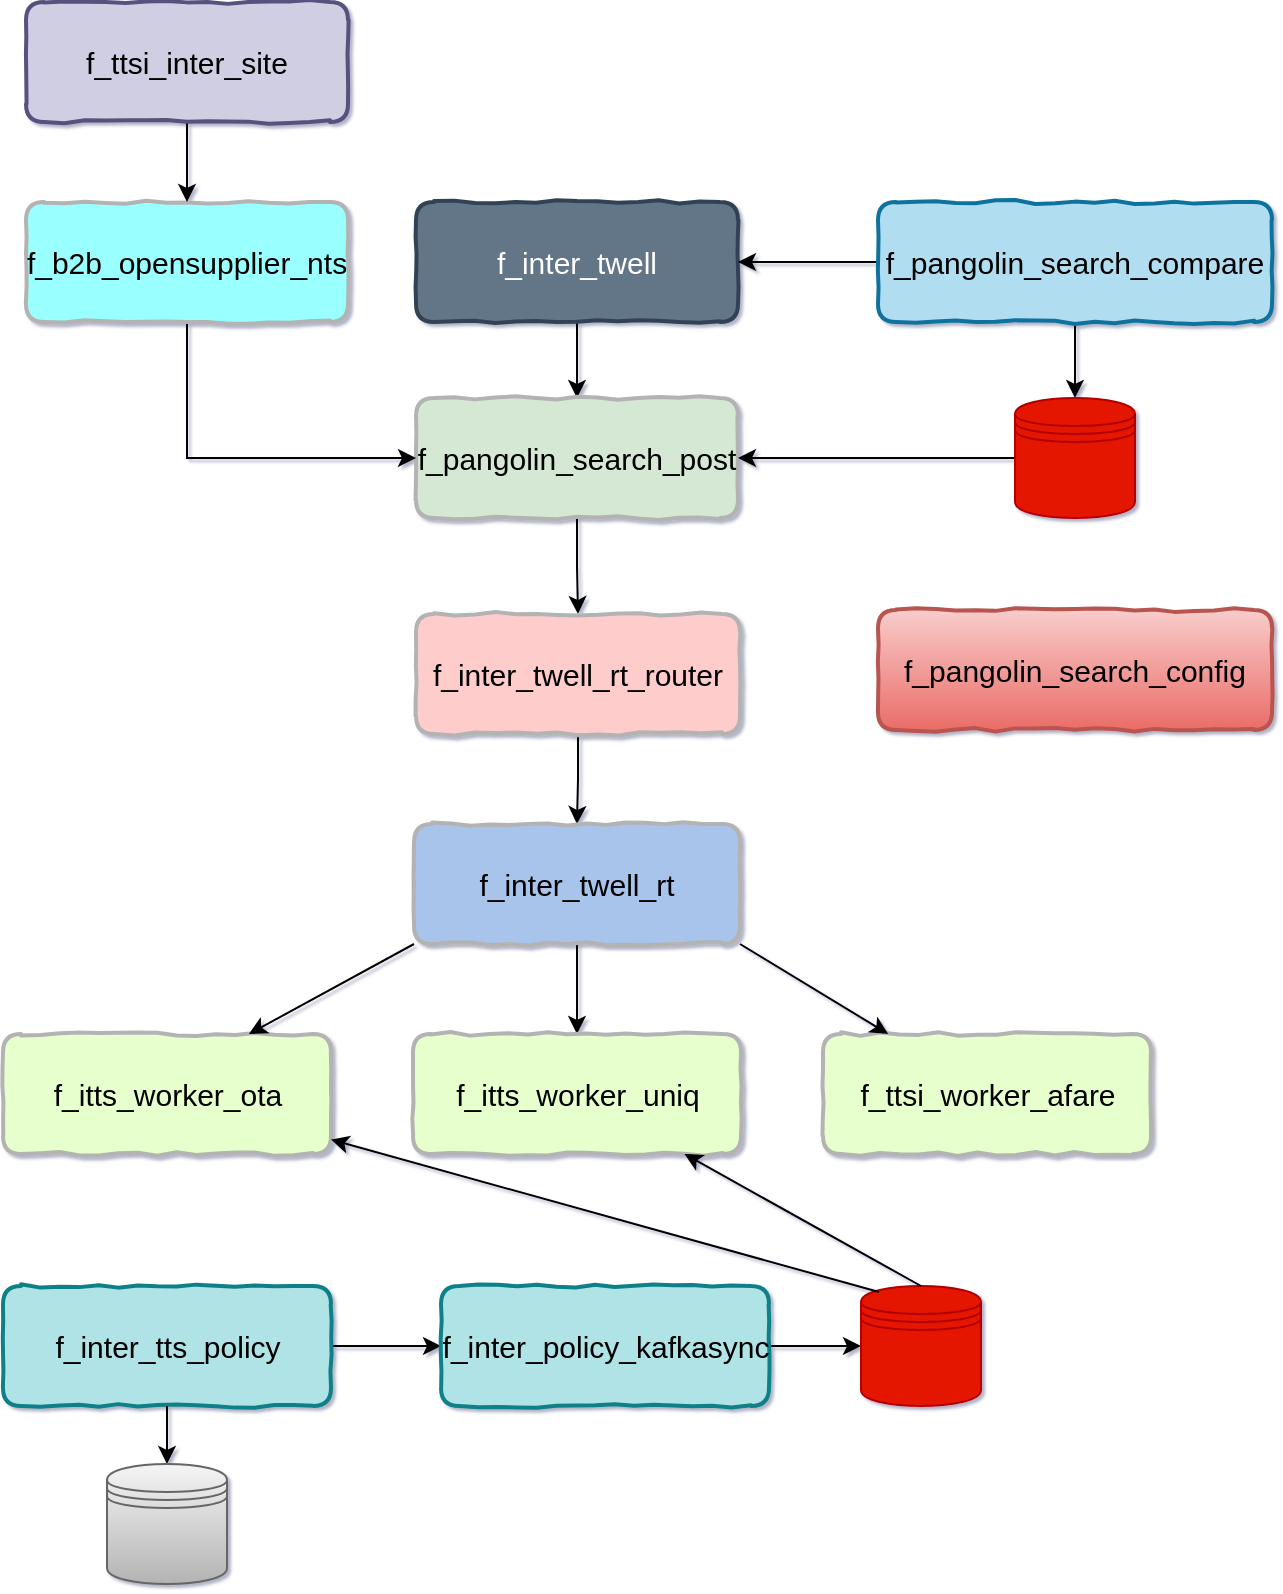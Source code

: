 <mxfile version="20.8.1" type="github">
  <diagram id="yWwvPQ7X9PmBNxhYb26-" name="第 1 页">
    <mxGraphModel dx="1026" dy="595" grid="0" gridSize="10" guides="1" tooltips="1" connect="1" arrows="1" fold="1" page="1" pageScale="1" pageWidth="1169" pageHeight="827" math="0" shadow="1">
      <root>
        <mxCell id="0" />
        <mxCell id="1" parent="0" />
        <mxCell id="oOg--kped5uBWsJNJ3zZ-2" style="edgeStyle=orthogonalEdgeStyle;rounded=0;orthogonalLoop=1;jettySize=auto;html=1;entryX=0.5;entryY=0;entryDx=0;entryDy=0;" edge="1" parent="1" source="_Fqwc9NIt0zZCDV-KgZk-3" target="_Fqwc9NIt0zZCDV-KgZk-4">
          <mxGeometry relative="1" as="geometry" />
        </mxCell>
        <mxCell id="_Fqwc9NIt0zZCDV-KgZk-3" value="f_inter_twell" style="whiteSpace=wrap;html=1;rounded=1;comic=1;strokeColor=#314354;strokeWidth=2;fontFamily=Helvetica;fontSize=15;fontColor=#ffffff;fillColor=#647687;" parent="1" vertex="1">
          <mxGeometry x="436" y="136" width="161" height="60" as="geometry" />
        </mxCell>
        <mxCell id="oOg--kped5uBWsJNJ3zZ-3" style="edgeStyle=orthogonalEdgeStyle;rounded=0;orthogonalLoop=1;jettySize=auto;html=1;entryX=0.5;entryY=0;entryDx=0;entryDy=0;fontSize=11;" edge="1" parent="1" source="_Fqwc9NIt0zZCDV-KgZk-4" target="_Fqwc9NIt0zZCDV-KgZk-5">
          <mxGeometry relative="1" as="geometry" />
        </mxCell>
        <mxCell id="_Fqwc9NIt0zZCDV-KgZk-4" value="f_pangolin_search_post" style="whiteSpace=wrap;html=1;rounded=1;comic=1;strokeColor=#B3B3B3;strokeWidth=2;fontFamily=Helvetica;fontSize=15;fontColor=default;fillColor=#D5E8D4;" parent="1" vertex="1">
          <mxGeometry x="436" y="234" width="161" height="60" as="geometry" />
        </mxCell>
        <mxCell id="oOg--kped5uBWsJNJ3zZ-5" style="edgeStyle=orthogonalEdgeStyle;rounded=0;orthogonalLoop=1;jettySize=auto;html=1;entryX=0.5;entryY=0;entryDx=0;entryDy=0;fontSize=11;" edge="1" parent="1" source="_Fqwc9NIt0zZCDV-KgZk-5" target="_Fqwc9NIt0zZCDV-KgZk-8">
          <mxGeometry relative="1" as="geometry" />
        </mxCell>
        <mxCell id="_Fqwc9NIt0zZCDV-KgZk-5" value="f_inter_twell_rt_router" style="whiteSpace=wrap;html=1;rounded=1;comic=1;strokeColor=#B3B3B3;strokeWidth=2;fontFamily=Helvetica;fontSize=15;fontColor=default;fillColor=#FFCCCC;" parent="1" vertex="1">
          <mxGeometry x="436" y="342" width="162" height="60" as="geometry" />
        </mxCell>
        <mxCell id="oOg--kped5uBWsJNJ3zZ-6" value="" style="edgeStyle=orthogonalEdgeStyle;rounded=0;orthogonalLoop=1;jettySize=auto;html=1;fontSize=11;" edge="1" parent="1" source="_Fqwc9NIt0zZCDV-KgZk-8" target="_Fqwc9NIt0zZCDV-KgZk-11">
          <mxGeometry relative="1" as="geometry" />
        </mxCell>
        <mxCell id="_Fqwc9NIt0zZCDV-KgZk-8" value="f_inter_twell_rt" style="whiteSpace=wrap;html=1;rounded=1;comic=1;strokeColor=#B3B3B3;strokeWidth=2;fontFamily=Helvetica;fontSize=15;fontColor=default;fillColor=#A9C4EB;" parent="1" vertex="1">
          <mxGeometry x="435" y="447" width="163" height="60" as="geometry" />
        </mxCell>
        <mxCell id="_Fqwc9NIt0zZCDV-KgZk-11" value="f_itts_worker_uniq" style="whiteSpace=wrap;html=1;rounded=1;comic=1;strokeColor=#B3B3B3;strokeWidth=2;fontFamily=Helvetica;fontSize=15;fontColor=default;fillColor=#E6FFCC;" parent="1" vertex="1">
          <mxGeometry x="434.5" y="552" width="164" height="60" as="geometry" />
        </mxCell>
        <mxCell id="oOg--kped5uBWsJNJ3zZ-7" value="f_itts_worker_ota" style="whiteSpace=wrap;html=1;rounded=1;comic=1;strokeColor=#B3B3B3;strokeWidth=2;fontFamily=Helvetica;fontSize=15;fontColor=default;fillColor=#E6FFCC;" vertex="1" parent="1">
          <mxGeometry x="229.5" y="552" width="164" height="60" as="geometry" />
        </mxCell>
        <mxCell id="oOg--kped5uBWsJNJ3zZ-8" value="f_ttsi_worker_afare" style="whiteSpace=wrap;html=1;rounded=1;comic=1;strokeColor=#B3B3B3;strokeWidth=2;fontFamily=Helvetica;fontSize=15;fontColor=default;fillColor=#E6FFCC;" vertex="1" parent="1">
          <mxGeometry x="639.5" y="552" width="164" height="60" as="geometry" />
        </mxCell>
        <mxCell id="oOg--kped5uBWsJNJ3zZ-9" value="" style="endArrow=classic;html=1;rounded=0;fontSize=11;entryX=0.75;entryY=0;entryDx=0;entryDy=0;exitX=0;exitY=1;exitDx=0;exitDy=0;" edge="1" parent="1" source="_Fqwc9NIt0zZCDV-KgZk-8" target="oOg--kped5uBWsJNJ3zZ-7">
          <mxGeometry width="50" height="50" relative="1" as="geometry">
            <mxPoint x="374" y="629" as="sourcePoint" />
            <mxPoint x="420" y="576" as="targetPoint" />
          </mxGeometry>
        </mxCell>
        <mxCell id="oOg--kped5uBWsJNJ3zZ-11" value="" style="endArrow=classic;html=1;rounded=0;fontSize=11;exitX=1;exitY=1;exitDx=0;exitDy=0;" edge="1" parent="1" source="_Fqwc9NIt0zZCDV-KgZk-8" target="oOg--kped5uBWsJNJ3zZ-8">
          <mxGeometry width="50" height="50" relative="1" as="geometry">
            <mxPoint x="482" y="622" as="sourcePoint" />
            <mxPoint x="532" y="572" as="targetPoint" />
          </mxGeometry>
        </mxCell>
        <mxCell id="oOg--kped5uBWsJNJ3zZ-16" style="edgeStyle=orthogonalEdgeStyle;rounded=0;orthogonalLoop=1;jettySize=auto;html=1;fontSize=11;entryX=0;entryY=0.5;entryDx=0;entryDy=0;exitX=0.5;exitY=1;exitDx=0;exitDy=0;" edge="1" parent="1" source="oOg--kped5uBWsJNJ3zZ-12" target="_Fqwc9NIt0zZCDV-KgZk-4">
          <mxGeometry relative="1" as="geometry">
            <mxPoint x="365" y="300" as="targetPoint" />
          </mxGeometry>
        </mxCell>
        <mxCell id="oOg--kped5uBWsJNJ3zZ-12" value="f_b2b_opensupplier_nts" style="whiteSpace=wrap;html=1;rounded=1;comic=1;strokeColor=#B3B3B3;strokeWidth=2;fontFamily=Helvetica;fontSize=15;fontColor=default;fillColor=#99FFFF;" vertex="1" parent="1">
          <mxGeometry x="241" y="136" width="161" height="60" as="geometry" />
        </mxCell>
        <mxCell id="oOg--kped5uBWsJNJ3zZ-17" value="" style="edgeStyle=orthogonalEdgeStyle;rounded=0;orthogonalLoop=1;jettySize=auto;html=1;fontSize=11;" edge="1" parent="1" source="oOg--kped5uBWsJNJ3zZ-13" target="oOg--kped5uBWsJNJ3zZ-12">
          <mxGeometry relative="1" as="geometry" />
        </mxCell>
        <mxCell id="oOg--kped5uBWsJNJ3zZ-13" value="f_ttsi_inter_site" style="whiteSpace=wrap;html=1;rounded=1;comic=1;strokeColor=#56517e;strokeWidth=2;fontFamily=Helvetica;fontSize=15;fillColor=#d0cee2;" vertex="1" parent="1">
          <mxGeometry x="241" y="36" width="161" height="60" as="geometry" />
        </mxCell>
        <mxCell id="oOg--kped5uBWsJNJ3zZ-22" style="edgeStyle=orthogonalEdgeStyle;rounded=0;orthogonalLoop=1;jettySize=auto;html=1;entryX=0;entryY=0.5;entryDx=0;entryDy=0;fontSize=11;" edge="1" parent="1" source="oOg--kped5uBWsJNJ3zZ-18" target="oOg--kped5uBWsJNJ3zZ-21">
          <mxGeometry relative="1" as="geometry" />
        </mxCell>
        <mxCell id="oOg--kped5uBWsJNJ3zZ-18" value="f_inter_tts_policy" style="whiteSpace=wrap;html=1;rounded=1;comic=1;strokeColor=#0e8088;strokeWidth=2;fontFamily=Helvetica;fontSize=15;fillColor=#b0e3e6;" vertex="1" parent="1">
          <mxGeometry x="229.5" y="678" width="164" height="60" as="geometry" />
        </mxCell>
        <mxCell id="oOg--kped5uBWsJNJ3zZ-35" value="" style="edgeStyle=orthogonalEdgeStyle;rounded=0;orthogonalLoop=1;jettySize=auto;html=1;fontSize=11;entryX=0.5;entryY=0;entryDx=0;entryDy=0;exitX=0.5;exitY=1;exitDx=0;exitDy=0;" edge="1" parent="1" source="oOg--kped5uBWsJNJ3zZ-18" target="oOg--kped5uBWsJNJ3zZ-19">
          <mxGeometry relative="1" as="geometry" />
        </mxCell>
        <mxCell id="oOg--kped5uBWsJNJ3zZ-19" value="" style="shape=datastore;whiteSpace=wrap;html=1;strokeWidth=1;fontSize=11;fillColor=#f5f5f5;gradientColor=#b3b3b3;strokeColor=#666666;" vertex="1" parent="1">
          <mxGeometry x="281.5" y="767" width="60" height="60" as="geometry" />
        </mxCell>
        <mxCell id="oOg--kped5uBWsJNJ3zZ-23" style="edgeStyle=orthogonalEdgeStyle;rounded=0;orthogonalLoop=1;jettySize=auto;html=1;fontSize=11;entryX=0;entryY=0.5;entryDx=0;entryDy=0;" edge="1" parent="1" source="oOg--kped5uBWsJNJ3zZ-21" target="oOg--kped5uBWsJNJ3zZ-24">
          <mxGeometry relative="1" as="geometry">
            <mxPoint x="716.5" y="708" as="targetPoint" />
          </mxGeometry>
        </mxCell>
        <mxCell id="oOg--kped5uBWsJNJ3zZ-21" value="f_inter_policy_kafkasync" style="whiteSpace=wrap;html=1;rounded=1;comic=1;strokeColor=#0e8088;strokeWidth=2;fontFamily=Helvetica;fontSize=15;fillColor=#b0e3e6;" vertex="1" parent="1">
          <mxGeometry x="448.5" y="678" width="164" height="60" as="geometry" />
        </mxCell>
        <mxCell id="oOg--kped5uBWsJNJ3zZ-24" value="" style="shape=datastore;whiteSpace=wrap;html=1;strokeWidth=1;fontSize=11;fillColor=#e51400;strokeColor=#B20000;fontColor=#ffffff;" vertex="1" parent="1">
          <mxGeometry x="658.5" y="678" width="60" height="60" as="geometry" />
        </mxCell>
        <mxCell id="oOg--kped5uBWsJNJ3zZ-25" value="" style="endArrow=classic;html=1;rounded=0;fontSize=11;exitX=0.5;exitY=0;exitDx=0;exitDy=0;" edge="1" parent="1" source="oOg--kped5uBWsJNJ3zZ-24" target="_Fqwc9NIt0zZCDV-KgZk-11">
          <mxGeometry width="50" height="50" relative="1" as="geometry">
            <mxPoint x="471" y="650" as="sourcePoint" />
            <mxPoint x="521" y="600" as="targetPoint" />
          </mxGeometry>
        </mxCell>
        <mxCell id="oOg--kped5uBWsJNJ3zZ-26" value="" style="endArrow=classic;html=1;rounded=0;fontSize=11;exitX=0.15;exitY=0.05;exitDx=0;exitDy=0;exitPerimeter=0;" edge="1" parent="1" source="oOg--kped5uBWsJNJ3zZ-24" target="oOg--kped5uBWsJNJ3zZ-7">
          <mxGeometry width="50" height="50" relative="1" as="geometry">
            <mxPoint x="471" y="650" as="sourcePoint" />
            <mxPoint x="521" y="600" as="targetPoint" />
          </mxGeometry>
        </mxCell>
        <mxCell id="oOg--kped5uBWsJNJ3zZ-29" style="edgeStyle=orthogonalEdgeStyle;rounded=0;orthogonalLoop=1;jettySize=auto;html=1;entryX=1;entryY=0.5;entryDx=0;entryDy=0;fontSize=11;" edge="1" parent="1" source="oOg--kped5uBWsJNJ3zZ-27" target="_Fqwc9NIt0zZCDV-KgZk-3">
          <mxGeometry relative="1" as="geometry" />
        </mxCell>
        <mxCell id="oOg--kped5uBWsJNJ3zZ-30" style="edgeStyle=orthogonalEdgeStyle;rounded=0;orthogonalLoop=1;jettySize=auto;html=1;entryX=0.5;entryY=0;entryDx=0;entryDy=0;fontSize=11;" edge="1" parent="1" source="oOg--kped5uBWsJNJ3zZ-27" target="oOg--kped5uBWsJNJ3zZ-28">
          <mxGeometry relative="1" as="geometry" />
        </mxCell>
        <mxCell id="oOg--kped5uBWsJNJ3zZ-27" value="f_pangolin_search_compare" style="whiteSpace=wrap;html=1;rounded=1;comic=1;strokeColor=#10739e;strokeWidth=2;fontFamily=Helvetica;fontSize=15;fillColor=#b1ddf0;" vertex="1" parent="1">
          <mxGeometry x="667" y="136" width="197" height="60" as="geometry" />
        </mxCell>
        <mxCell id="oOg--kped5uBWsJNJ3zZ-31" style="edgeStyle=orthogonalEdgeStyle;rounded=0;orthogonalLoop=1;jettySize=auto;html=1;entryX=1;entryY=0.5;entryDx=0;entryDy=0;fontSize=11;" edge="1" parent="1" source="oOg--kped5uBWsJNJ3zZ-28" target="_Fqwc9NIt0zZCDV-KgZk-4">
          <mxGeometry relative="1" as="geometry" />
        </mxCell>
        <mxCell id="oOg--kped5uBWsJNJ3zZ-28" value="" style="shape=datastore;whiteSpace=wrap;html=1;strokeWidth=1;fontSize=11;fillColor=#e51400;strokeColor=#B20000;fontColor=#ffffff;" vertex="1" parent="1">
          <mxGeometry x="735.5" y="234" width="60" height="60" as="geometry" />
        </mxCell>
        <mxCell id="oOg--kped5uBWsJNJ3zZ-32" value="f_pangolin_search_config" style="whiteSpace=wrap;html=1;rounded=1;comic=1;strokeColor=#b85450;strokeWidth=2;fontFamily=Helvetica;fontSize=15;fillColor=#f8cecc;gradientColor=#ea6b66;" vertex="1" parent="1">
          <mxGeometry x="667" y="340" width="197" height="60" as="geometry" />
        </mxCell>
      </root>
    </mxGraphModel>
  </diagram>
</mxfile>
